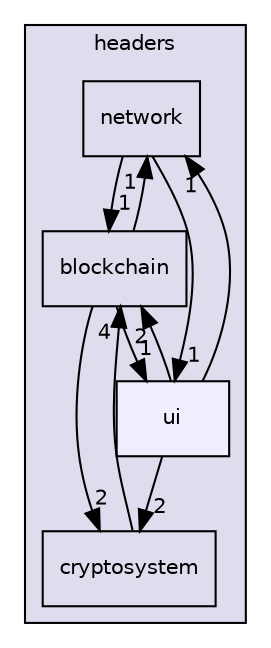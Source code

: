 digraph "/home/runner/work/PEPITAS-Cryptocurrency/PEPITAS-Cryptocurrency/headers/ui" {
  compound=true
  node [ fontsize="10", fontname="Helvetica"];
  edge [ labelfontsize="10", labelfontname="Helvetica"];
  subgraph clusterdir_7f57b1e41c5acd0e859ae5f3a2b075a9 {
    graph [ bgcolor="#ddddee", pencolor="black", label="headers" fontname="Helvetica", fontsize="10", URL="dir_7f57b1e41c5acd0e859ae5f3a2b075a9.html"]
  dir_83fbd955906e9032510966d415c56495 [shape=box label="network" URL="dir_83fbd955906e9032510966d415c56495.html"];
  dir_970168e4fc598f7815ebfaae486ffad9 [shape=box label="blockchain" URL="dir_970168e4fc598f7815ebfaae486ffad9.html"];
  dir_f4c924d95c8a1002b14665e0a9da530d [shape=box label="cryptosystem" URL="dir_f4c924d95c8a1002b14665e0a9da530d.html"];
  dir_fb6db9e3c1971fd2df53ff72f9853e3f [shape=box, label="ui", style="filled", fillcolor="#eeeeff", pencolor="black", URL="dir_fb6db9e3c1971fd2df53ff72f9853e3f.html"];
  }
  dir_83fbd955906e9032510966d415c56495->dir_970168e4fc598f7815ebfaae486ffad9 [headlabel="1", labeldistance=1.5 headhref="dir_000002_000001.html"];
  dir_83fbd955906e9032510966d415c56495->dir_fb6db9e3c1971fd2df53ff72f9853e3f [headlabel="1", labeldistance=1.5 headhref="dir_000002_000005.html"];
  dir_fb6db9e3c1971fd2df53ff72f9853e3f->dir_83fbd955906e9032510966d415c56495 [headlabel="1", labeldistance=1.5 headhref="dir_000005_000002.html"];
  dir_fb6db9e3c1971fd2df53ff72f9853e3f->dir_970168e4fc598f7815ebfaae486ffad9 [headlabel="2", labeldistance=1.5 headhref="dir_000005_000001.html"];
  dir_fb6db9e3c1971fd2df53ff72f9853e3f->dir_f4c924d95c8a1002b14665e0a9da530d [headlabel="2", labeldistance=1.5 headhref="dir_000005_000003.html"];
  dir_970168e4fc598f7815ebfaae486ffad9->dir_83fbd955906e9032510966d415c56495 [headlabel="1", labeldistance=1.5 headhref="dir_000001_000002.html"];
  dir_970168e4fc598f7815ebfaae486ffad9->dir_f4c924d95c8a1002b14665e0a9da530d [headlabel="2", labeldistance=1.5 headhref="dir_000001_000003.html"];
  dir_970168e4fc598f7815ebfaae486ffad9->dir_fb6db9e3c1971fd2df53ff72f9853e3f [headlabel="1", labeldistance=1.5 headhref="dir_000001_000005.html"];
  dir_f4c924d95c8a1002b14665e0a9da530d->dir_970168e4fc598f7815ebfaae486ffad9 [headlabel="4", labeldistance=1.5 headhref="dir_000003_000001.html"];
}
